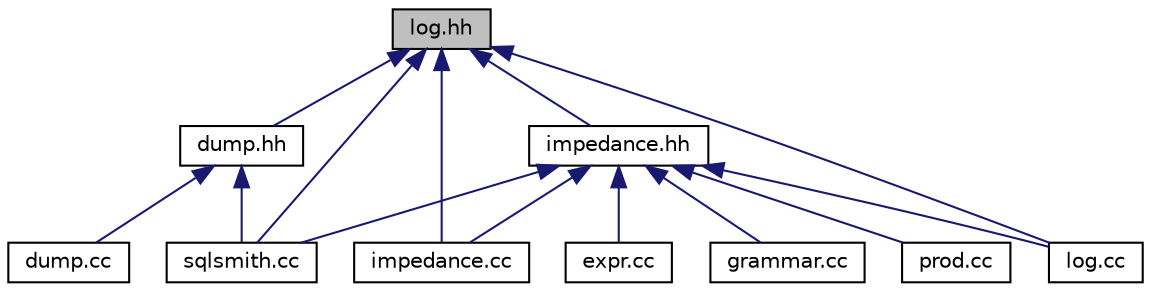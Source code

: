 digraph "log.hh"
{
 // LATEX_PDF_SIZE
  edge [fontname="Helvetica",fontsize="10",labelfontname="Helvetica",labelfontsize="10"];
  node [fontname="Helvetica",fontsize="10",shape=record];
  Node1 [label="log.hh",height=0.2,width=0.4,color="black", fillcolor="grey75", style="filled", fontcolor="black",tooltip="logging"];
  Node1 -> Node2 [dir="back",color="midnightblue",fontsize="10",style="solid",fontname="Helvetica"];
  Node2 [label="dump.hh",height=0.2,width=0.4,color="black", fillcolor="white", style="filled",URL="$dump_8hh.html",tooltip="Dump syntax trees as GraphML."];
  Node2 -> Node3 [dir="back",color="midnightblue",fontsize="10",style="solid",fontname="Helvetica"];
  Node3 [label="dump.cc",height=0.2,width=0.4,color="black", fillcolor="white", style="filled",URL="$dump_8cc_source.html",tooltip=" "];
  Node2 -> Node4 [dir="back",color="midnightblue",fontsize="10",style="solid",fontname="Helvetica"];
  Node4 [label="sqlsmith.cc",height=0.2,width=0.4,color="black", fillcolor="white", style="filled",URL="$sqlsmith_8cc_source.html",tooltip=" "];
  Node1 -> Node5 [dir="back",color="midnightblue",fontsize="10",style="solid",fontname="Helvetica"];
  Node5 [label="impedance.cc",height=0.2,width=0.4,color="black", fillcolor="white", style="filled",URL="$impedance_8cc_source.html",tooltip=" "];
  Node1 -> Node6 [dir="back",color="midnightblue",fontsize="10",style="solid",fontname="Helvetica"];
  Node6 [label="impedance.hh",height=0.2,width=0.4,color="black", fillcolor="white", style="filled",URL="$impedance_8hh.html",tooltip="feedback to the grammar about failed productions"];
  Node6 -> Node7 [dir="back",color="midnightblue",fontsize="10",style="solid",fontname="Helvetica"];
  Node7 [label="expr.cc",height=0.2,width=0.4,color="black", fillcolor="white", style="filled",URL="$expr_8cc_source.html",tooltip=" "];
  Node6 -> Node8 [dir="back",color="midnightblue",fontsize="10",style="solid",fontname="Helvetica"];
  Node8 [label="grammar.cc",height=0.2,width=0.4,color="black", fillcolor="white", style="filled",URL="$grammar_8cc_source.html",tooltip=" "];
  Node6 -> Node5 [dir="back",color="midnightblue",fontsize="10",style="solid",fontname="Helvetica"];
  Node6 -> Node9 [dir="back",color="midnightblue",fontsize="10",style="solid",fontname="Helvetica"];
  Node9 [label="log.cc",height=0.2,width=0.4,color="black", fillcolor="white", style="filled",URL="$log_8cc_source.html",tooltip=" "];
  Node6 -> Node10 [dir="back",color="midnightblue",fontsize="10",style="solid",fontname="Helvetica"];
  Node10 [label="prod.cc",height=0.2,width=0.4,color="black", fillcolor="white", style="filled",URL="$prod_8cc.html",tooltip="Base class for grammar productions."];
  Node6 -> Node4 [dir="back",color="midnightblue",fontsize="10",style="solid",fontname="Helvetica"];
  Node1 -> Node9 [dir="back",color="midnightblue",fontsize="10",style="solid",fontname="Helvetica"];
  Node1 -> Node4 [dir="back",color="midnightblue",fontsize="10",style="solid",fontname="Helvetica"];
}
